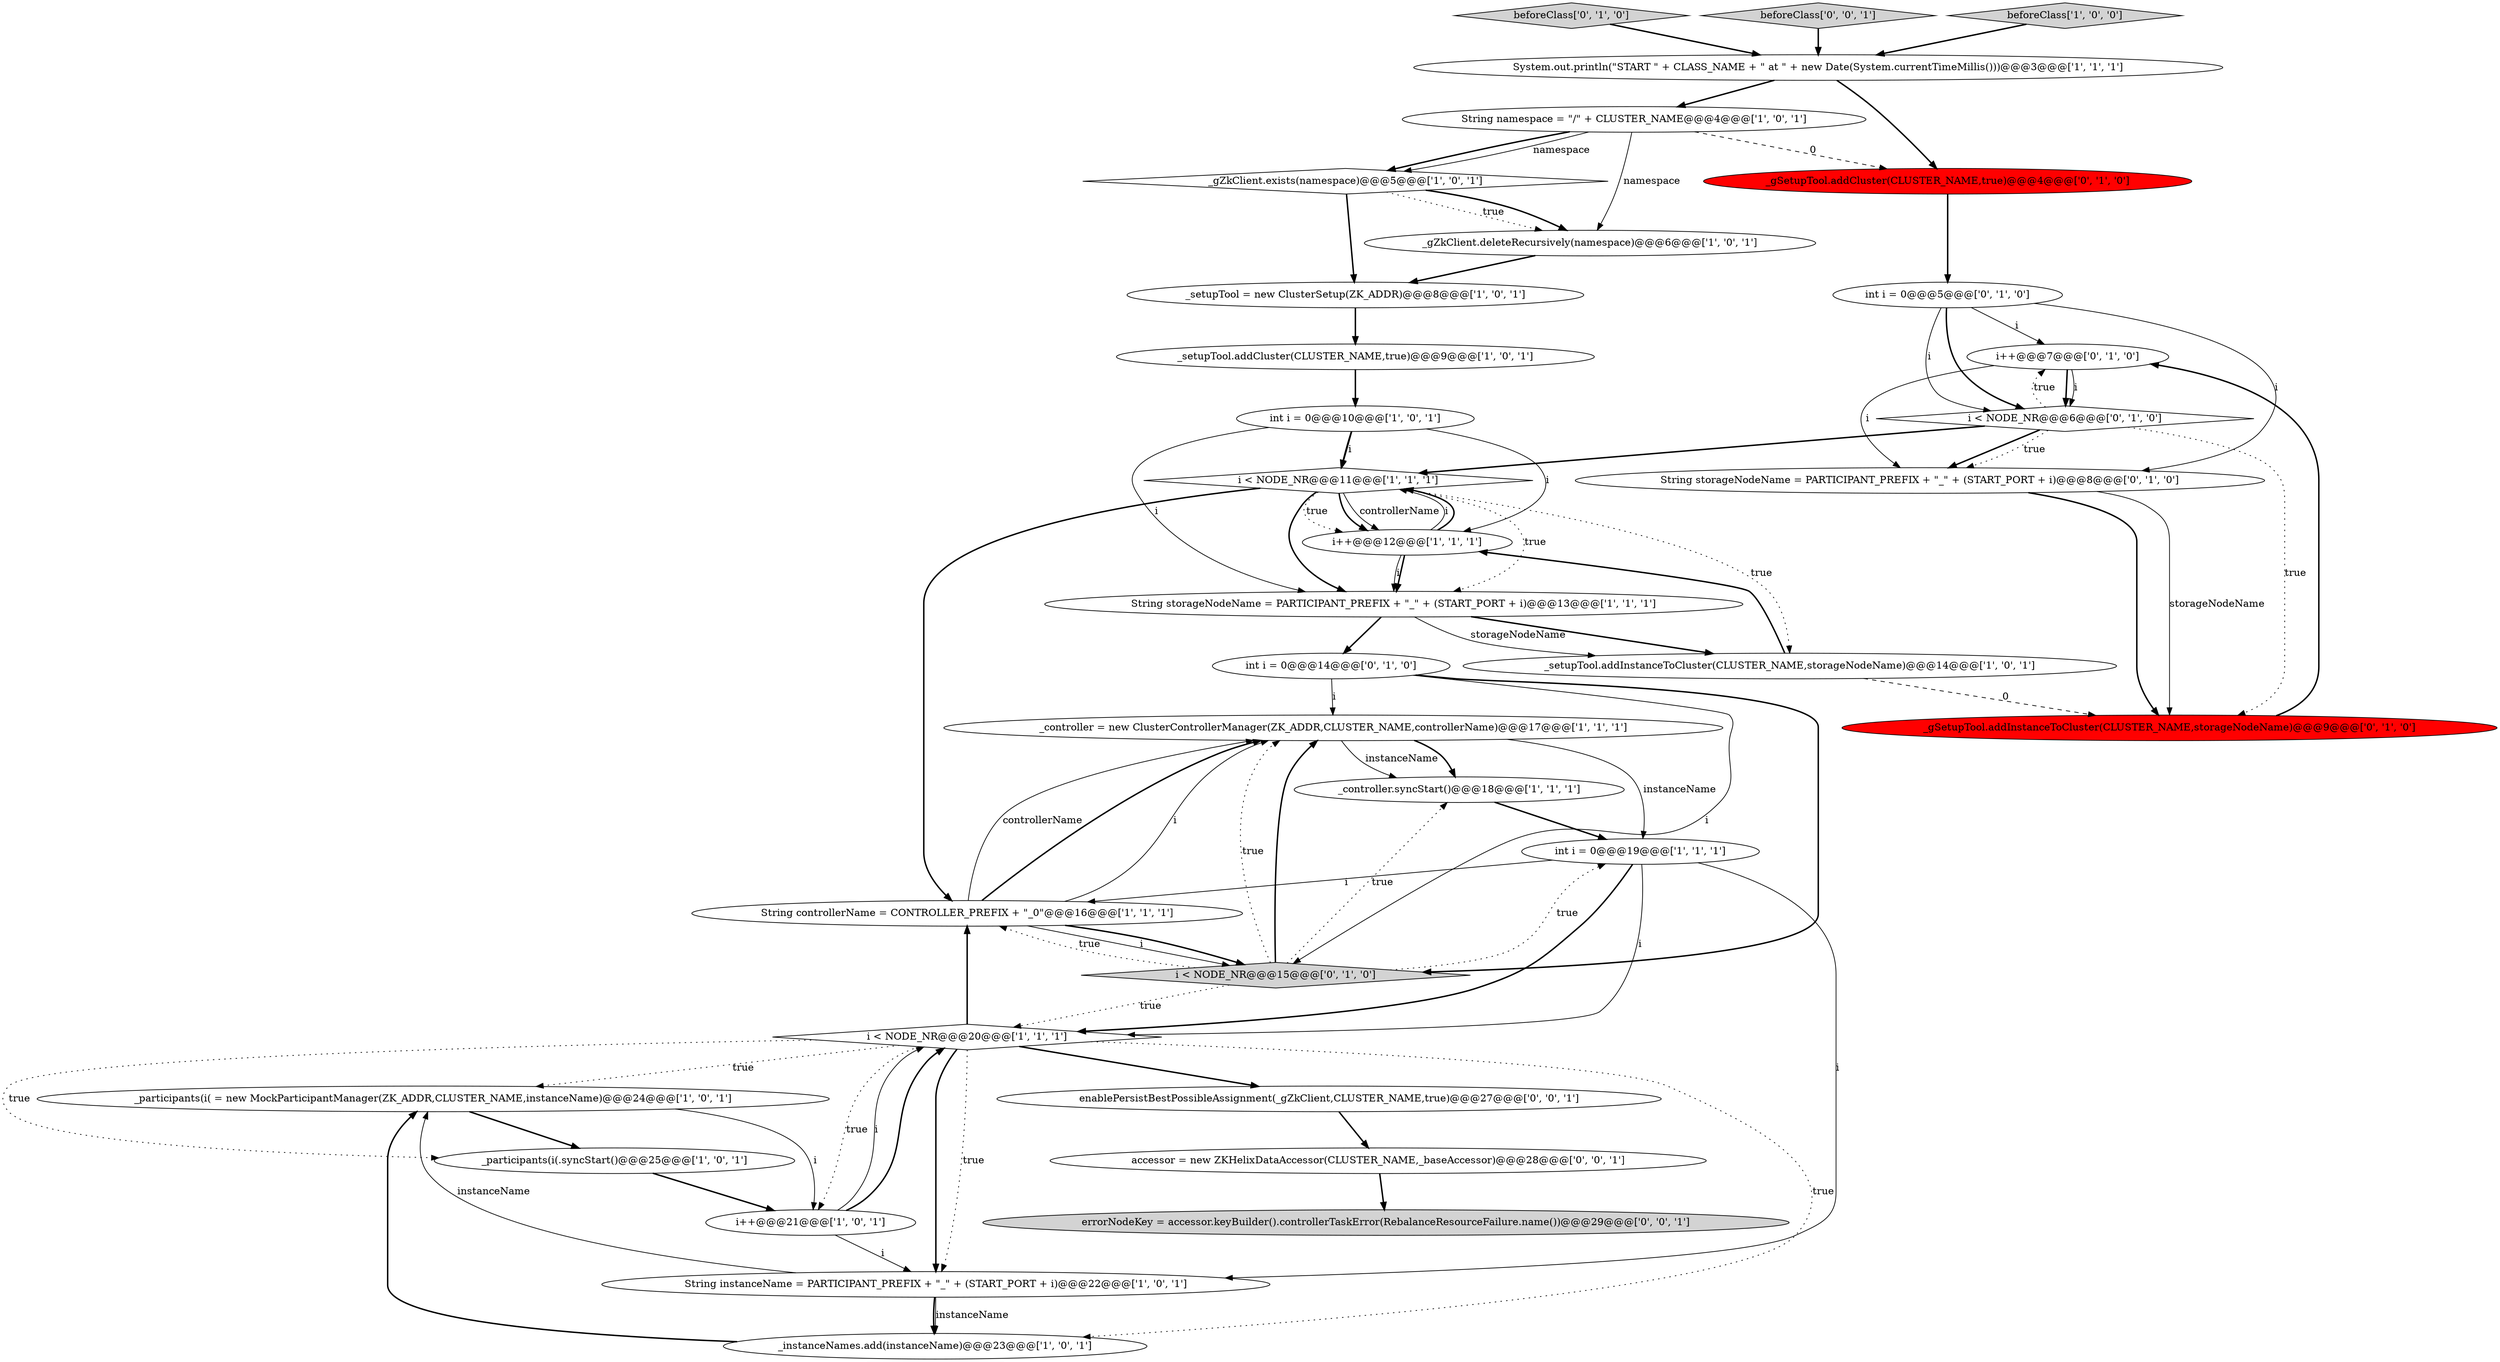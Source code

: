 digraph {
29 [style = filled, label = "i++@@@7@@@['0', '1', '0']", fillcolor = white, shape = ellipse image = "AAA0AAABBB2BBB"];
10 [style = filled, label = "System.out.println(\"START \" + CLASS_NAME + \" at \" + new Date(System.currentTimeMillis()))@@@3@@@['1', '1', '1']", fillcolor = white, shape = ellipse image = "AAA0AAABBB1BBB"];
12 [style = filled, label = "i++@@@12@@@['1', '1', '1']", fillcolor = white, shape = ellipse image = "AAA0AAABBB1BBB"];
31 [style = filled, label = "accessor = new ZKHelixDataAccessor(CLUSTER_NAME,_baseAccessor)@@@28@@@['0', '0', '1']", fillcolor = white, shape = ellipse image = "AAA0AAABBB3BBB"];
18 [style = filled, label = "_setupTool = new ClusterSetup(ZK_ADDR)@@@8@@@['1', '0', '1']", fillcolor = white, shape = ellipse image = "AAA0AAABBB1BBB"];
22 [style = filled, label = "_gSetupTool.addCluster(CLUSTER_NAME,true)@@@4@@@['0', '1', '0']", fillcolor = red, shape = ellipse image = "AAA1AAABBB2BBB"];
28 [style = filled, label = "beforeClass['0', '1', '0']", fillcolor = lightgray, shape = diamond image = "AAA0AAABBB2BBB"];
11 [style = filled, label = "String controllerName = CONTROLLER_PREFIX + \"_0\"@@@16@@@['1', '1', '1']", fillcolor = white, shape = ellipse image = "AAA0AAABBB1BBB"];
3 [style = filled, label = "_gZkClient.exists(namespace)@@@5@@@['1', '0', '1']", fillcolor = white, shape = diamond image = "AAA0AAABBB1BBB"];
5 [style = filled, label = "_controller = new ClusterControllerManager(ZK_ADDR,CLUSTER_NAME,controllerName)@@@17@@@['1', '1', '1']", fillcolor = white, shape = ellipse image = "AAA0AAABBB1BBB"];
7 [style = filled, label = "int i = 0@@@10@@@['1', '0', '1']", fillcolor = white, shape = ellipse image = "AAA0AAABBB1BBB"];
27 [style = filled, label = "int i = 0@@@14@@@['0', '1', '0']", fillcolor = white, shape = ellipse image = "AAA0AAABBB2BBB"];
1 [style = filled, label = "String storageNodeName = PARTICIPANT_PREFIX + \"_\" + (START_PORT + i)@@@13@@@['1', '1', '1']", fillcolor = white, shape = ellipse image = "AAA0AAABBB1BBB"];
21 [style = filled, label = "String namespace = \"/\" + CLUSTER_NAME@@@4@@@['1', '0', '1']", fillcolor = white, shape = ellipse image = "AAA0AAABBB1BBB"];
8 [style = filled, label = "String instanceName = PARTICIPANT_PREFIX + \"_\" + (START_PORT + i)@@@22@@@['1', '0', '1']", fillcolor = white, shape = ellipse image = "AAA0AAABBB1BBB"];
13 [style = filled, label = "_setupTool.addInstanceToCluster(CLUSTER_NAME,storageNodeName)@@@14@@@['1', '0', '1']", fillcolor = white, shape = ellipse image = "AAA0AAABBB1BBB"];
30 [style = filled, label = "_gSetupTool.addInstanceToCluster(CLUSTER_NAME,storageNodeName)@@@9@@@['0', '1', '0']", fillcolor = red, shape = ellipse image = "AAA1AAABBB2BBB"];
2 [style = filled, label = "_controller.syncStart()@@@18@@@['1', '1', '1']", fillcolor = white, shape = ellipse image = "AAA0AAABBB1BBB"];
23 [style = filled, label = "i < NODE_NR@@@6@@@['0', '1', '0']", fillcolor = white, shape = diamond image = "AAA0AAABBB2BBB"];
25 [style = filled, label = "int i = 0@@@5@@@['0', '1', '0']", fillcolor = white, shape = ellipse image = "AAA0AAABBB2BBB"];
32 [style = filled, label = "enablePersistBestPossibleAssignment(_gZkClient,CLUSTER_NAME,true)@@@27@@@['0', '0', '1']", fillcolor = white, shape = ellipse image = "AAA0AAABBB3BBB"];
4 [style = filled, label = "int i = 0@@@19@@@['1', '1', '1']", fillcolor = white, shape = ellipse image = "AAA0AAABBB1BBB"];
15 [style = filled, label = "i++@@@21@@@['1', '0', '1']", fillcolor = white, shape = ellipse image = "AAA0AAABBB1BBB"];
9 [style = filled, label = "_participants(i(.syncStart()@@@25@@@['1', '0', '1']", fillcolor = white, shape = ellipse image = "AAA0AAABBB1BBB"];
14 [style = filled, label = "i < NODE_NR@@@20@@@['1', '1', '1']", fillcolor = white, shape = diamond image = "AAA0AAABBB1BBB"];
26 [style = filled, label = "String storageNodeName = PARTICIPANT_PREFIX + \"_\" + (START_PORT + i)@@@8@@@['0', '1', '0']", fillcolor = white, shape = ellipse image = "AAA0AAABBB2BBB"];
34 [style = filled, label = "errorNodeKey = accessor.keyBuilder().controllerTaskError(RebalanceResourceFailure.name())@@@29@@@['0', '0', '1']", fillcolor = lightgray, shape = ellipse image = "AAA0AAABBB3BBB"];
33 [style = filled, label = "beforeClass['0', '0', '1']", fillcolor = lightgray, shape = diamond image = "AAA0AAABBB3BBB"];
6 [style = filled, label = "i < NODE_NR@@@11@@@['1', '1', '1']", fillcolor = white, shape = diamond image = "AAA0AAABBB1BBB"];
19 [style = filled, label = "_instanceNames.add(instanceName)@@@23@@@['1', '0', '1']", fillcolor = white, shape = ellipse image = "AAA0AAABBB1BBB"];
20 [style = filled, label = "_participants(i( = new MockParticipantManager(ZK_ADDR,CLUSTER_NAME,instanceName)@@@24@@@['1', '0', '1']", fillcolor = white, shape = ellipse image = "AAA0AAABBB1BBB"];
16 [style = filled, label = "_setupTool.addCluster(CLUSTER_NAME,true)@@@9@@@['1', '0', '1']", fillcolor = white, shape = ellipse image = "AAA0AAABBB1BBB"];
24 [style = filled, label = "i < NODE_NR@@@15@@@['0', '1', '0']", fillcolor = lightgray, shape = diamond image = "AAA0AAABBB2BBB"];
0 [style = filled, label = "_gZkClient.deleteRecursively(namespace)@@@6@@@['1', '0', '1']", fillcolor = white, shape = ellipse image = "AAA0AAABBB1BBB"];
17 [style = filled, label = "beforeClass['1', '0', '0']", fillcolor = lightgray, shape = diamond image = "AAA0AAABBB1BBB"];
8->19 [style = solid, label="instanceName"];
14->19 [style = dotted, label="true"];
21->0 [style = solid, label="namespace"];
20->9 [style = bold, label=""];
4->14 [style = solid, label="i"];
24->4 [style = dotted, label="true"];
7->1 [style = solid, label="i"];
5->4 [style = solid, label="instanceName"];
1->27 [style = bold, label=""];
16->7 [style = bold, label=""];
6->1 [style = dotted, label="true"];
1->13 [style = bold, label=""];
30->29 [style = bold, label=""];
3->18 [style = bold, label=""];
27->5 [style = solid, label="i"];
25->26 [style = solid, label="i"];
6->11 [style = bold, label=""];
3->0 [style = dotted, label="true"];
7->6 [style = solid, label="i"];
23->29 [style = dotted, label="true"];
14->11 [style = bold, label=""];
24->5 [style = dotted, label="true"];
21->3 [style = bold, label=""];
22->25 [style = bold, label=""];
19->20 [style = bold, label=""];
6->13 [style = dotted, label="true"];
10->21 [style = bold, label=""];
29->23 [style = bold, label=""];
26->30 [style = solid, label="storageNodeName"];
21->22 [style = dashed, label="0"];
11->5 [style = solid, label="i"];
12->1 [style = bold, label=""];
2->4 [style = bold, label=""];
11->24 [style = solid, label="i"];
3->0 [style = bold, label=""];
24->5 [style = bold, label=""];
4->8 [style = solid, label="i"];
7->12 [style = solid, label="i"];
13->12 [style = bold, label=""];
7->6 [style = bold, label=""];
5->2 [style = solid, label="instanceName"];
27->24 [style = solid, label="i"];
14->8 [style = bold, label=""];
6->12 [style = dotted, label="true"];
25->23 [style = solid, label="i"];
32->31 [style = bold, label=""];
20->15 [style = solid, label="i"];
17->10 [style = bold, label=""];
15->14 [style = solid, label="i"];
4->14 [style = bold, label=""];
15->14 [style = bold, label=""];
11->24 [style = bold, label=""];
31->34 [style = bold, label=""];
24->11 [style = dotted, label="true"];
6->1 [style = bold, label=""];
12->6 [style = solid, label="i"];
11->5 [style = bold, label=""];
23->6 [style = bold, label=""];
12->1 [style = solid, label="i"];
14->8 [style = dotted, label="true"];
15->8 [style = solid, label="i"];
0->18 [style = bold, label=""];
27->24 [style = bold, label=""];
11->5 [style = solid, label="controllerName"];
14->32 [style = bold, label=""];
1->13 [style = solid, label="storageNodeName"];
25->29 [style = solid, label="i"];
6->12 [style = bold, label=""];
10->22 [style = bold, label=""];
18->16 [style = bold, label=""];
4->11 [style = solid, label="i"];
28->10 [style = bold, label=""];
24->14 [style = dotted, label="true"];
25->23 [style = bold, label=""];
8->19 [style = bold, label=""];
23->26 [style = bold, label=""];
23->30 [style = dotted, label="true"];
33->10 [style = bold, label=""];
29->26 [style = solid, label="i"];
12->6 [style = bold, label=""];
8->20 [style = solid, label="instanceName"];
21->3 [style = solid, label="namespace"];
26->30 [style = bold, label=""];
14->20 [style = dotted, label="true"];
14->15 [style = dotted, label="true"];
5->2 [style = bold, label=""];
23->26 [style = dotted, label="true"];
6->12 [style = solid, label="controllerName"];
9->15 [style = bold, label=""];
29->23 [style = solid, label="i"];
14->9 [style = dotted, label="true"];
24->2 [style = dotted, label="true"];
13->30 [style = dashed, label="0"];
}
